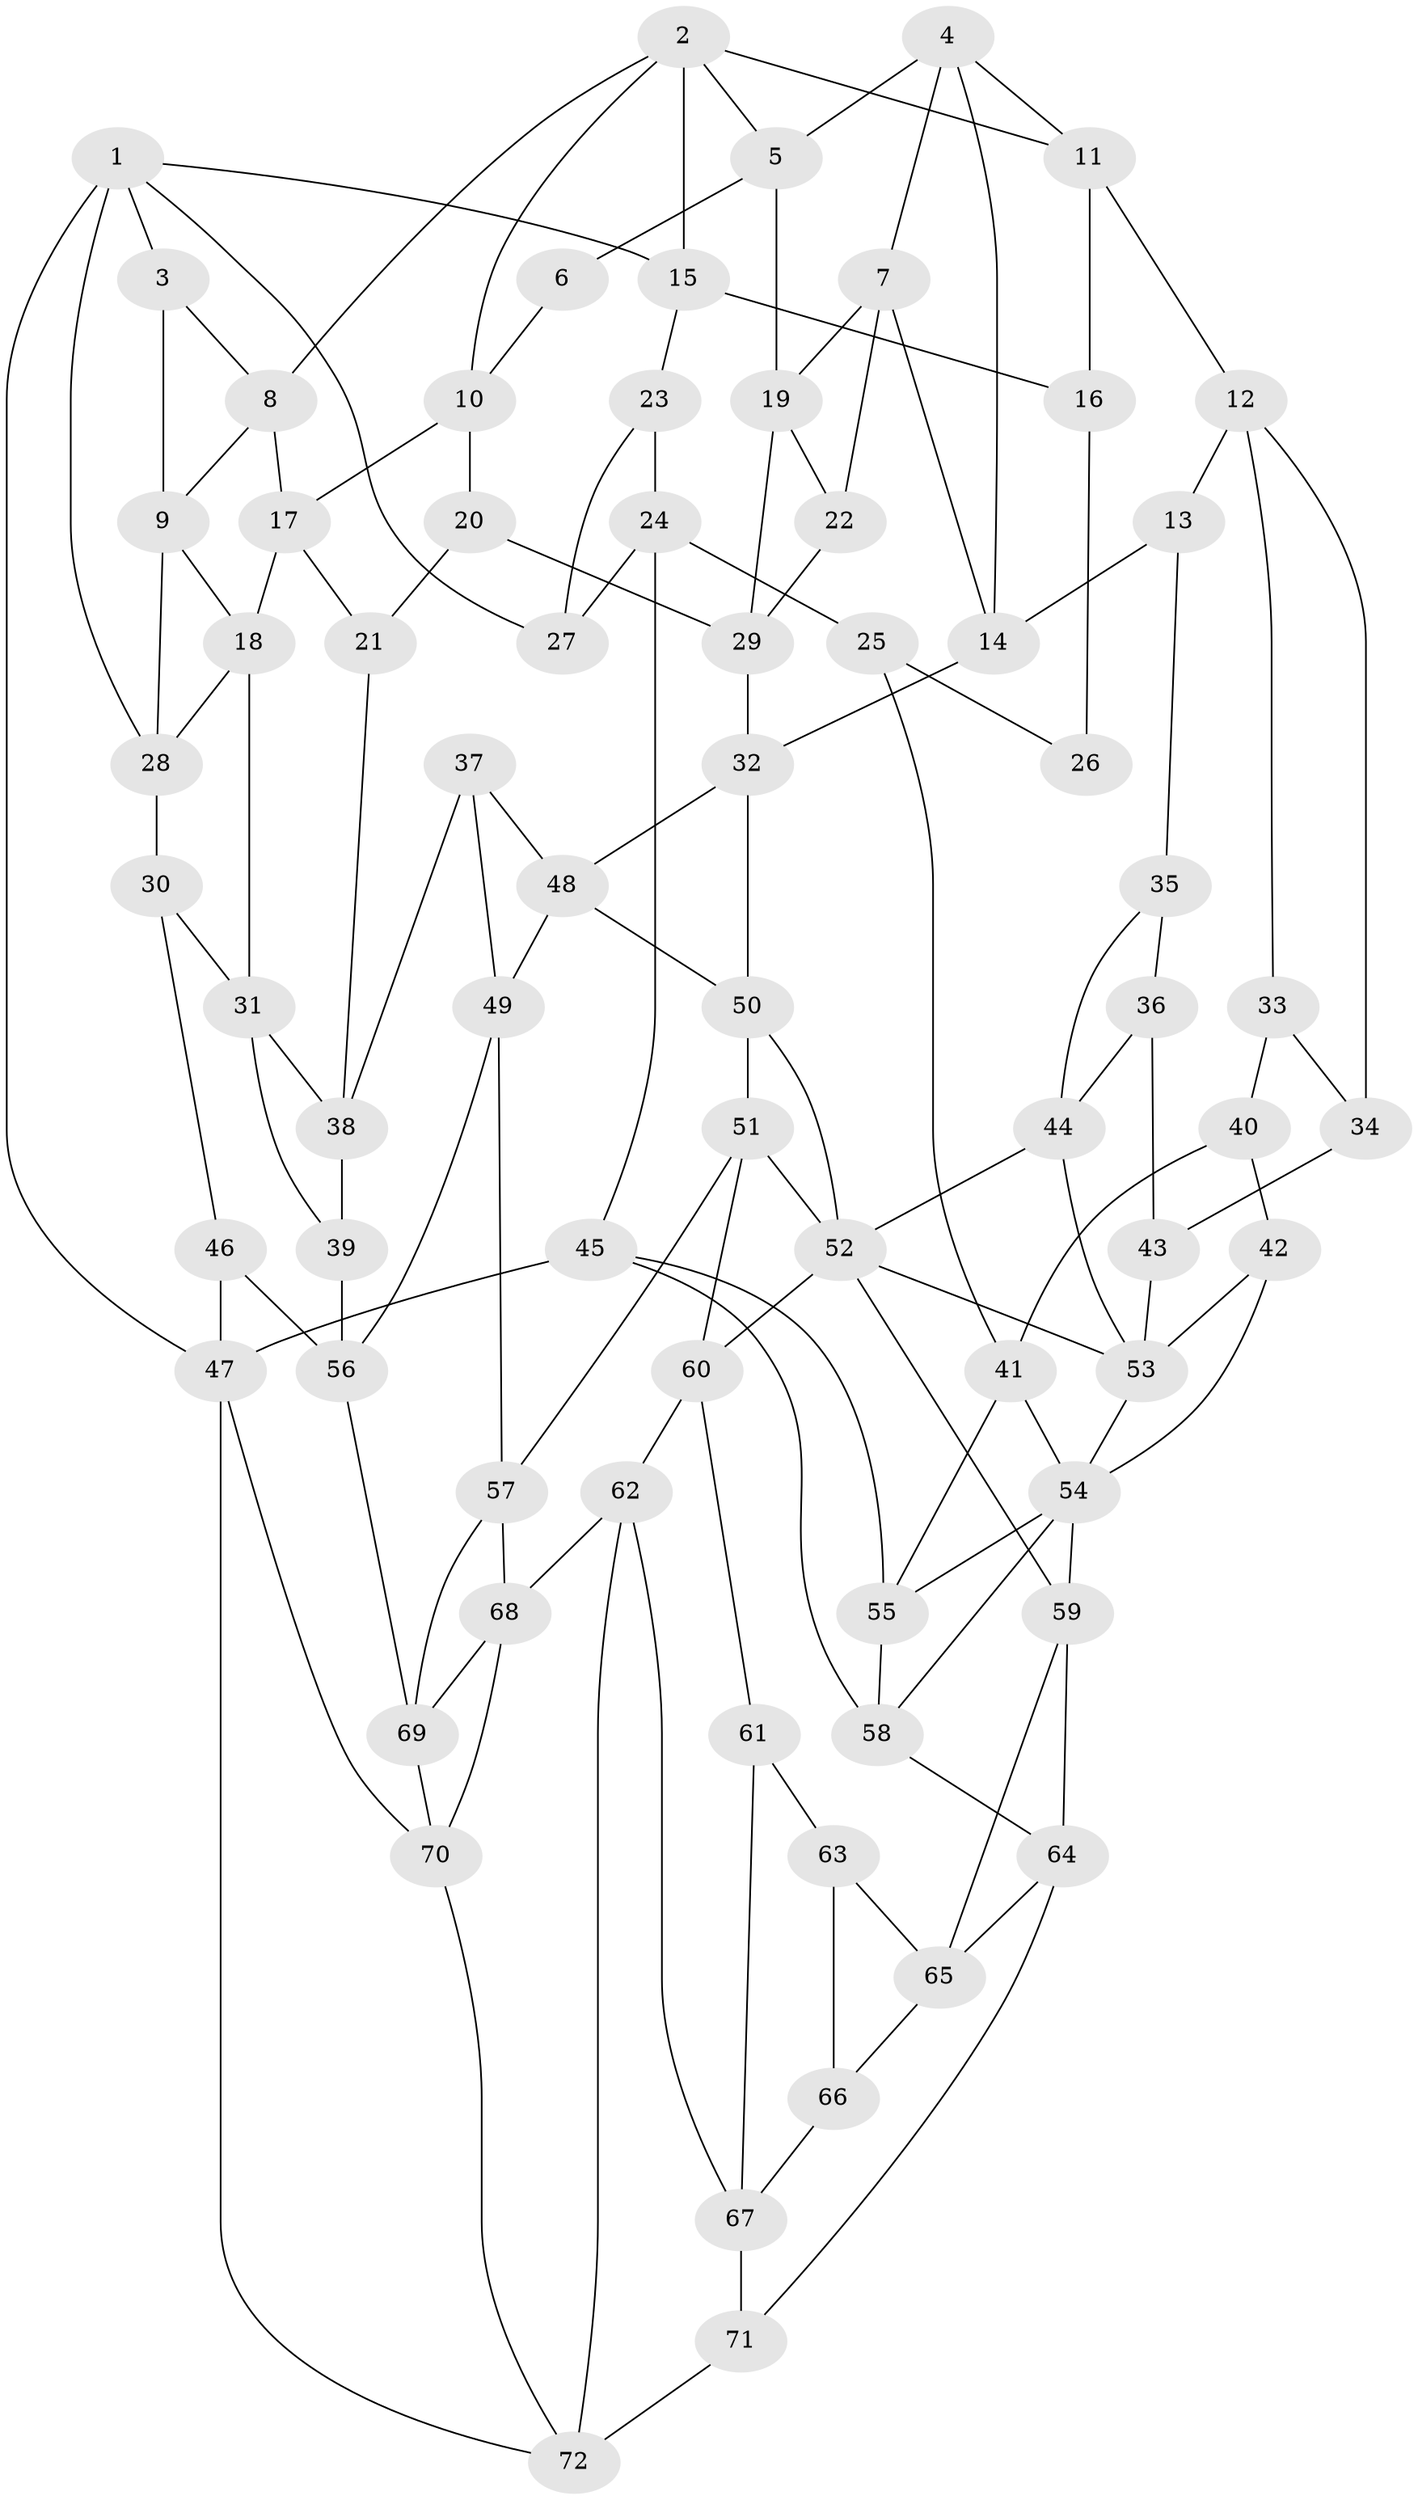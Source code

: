 // original degree distribution, {3: 0.034722222222222224, 4: 0.22916666666666666, 6: 0.2569444444444444, 5: 0.4791666666666667}
// Generated by graph-tools (version 1.1) at 2025/27/03/09/25 03:27:03]
// undirected, 72 vertices, 134 edges
graph export_dot {
graph [start="1"]
  node [color=gray90,style=filled];
  1;
  2;
  3;
  4;
  5;
  6;
  7;
  8;
  9;
  10;
  11;
  12;
  13;
  14;
  15;
  16;
  17;
  18;
  19;
  20;
  21;
  22;
  23;
  24;
  25;
  26;
  27;
  28;
  29;
  30;
  31;
  32;
  33;
  34;
  35;
  36;
  37;
  38;
  39;
  40;
  41;
  42;
  43;
  44;
  45;
  46;
  47;
  48;
  49;
  50;
  51;
  52;
  53;
  54;
  55;
  56;
  57;
  58;
  59;
  60;
  61;
  62;
  63;
  64;
  65;
  66;
  67;
  68;
  69;
  70;
  71;
  72;
  1 -- 3 [weight=1.0];
  1 -- 15 [weight=1.0];
  1 -- 27 [weight=1.0];
  1 -- 28 [weight=1.0];
  1 -- 47 [weight=2.0];
  2 -- 5 [weight=1.0];
  2 -- 8 [weight=1.0];
  2 -- 10 [weight=1.0];
  2 -- 11 [weight=1.0];
  2 -- 15 [weight=1.0];
  3 -- 8 [weight=1.0];
  3 -- 9 [weight=1.0];
  4 -- 5 [weight=1.0];
  4 -- 7 [weight=1.0];
  4 -- 11 [weight=1.0];
  4 -- 14 [weight=1.0];
  5 -- 6 [weight=1.0];
  5 -- 19 [weight=1.0];
  6 -- 10 [weight=1.0];
  7 -- 14 [weight=1.0];
  7 -- 19 [weight=1.0];
  7 -- 22 [weight=1.0];
  8 -- 9 [weight=1.0];
  8 -- 17 [weight=1.0];
  9 -- 18 [weight=1.0];
  9 -- 28 [weight=1.0];
  10 -- 17 [weight=1.0];
  10 -- 20 [weight=1.0];
  11 -- 12 [weight=1.0];
  11 -- 16 [weight=1.0];
  12 -- 13 [weight=1.0];
  12 -- 33 [weight=1.0];
  12 -- 34 [weight=1.0];
  13 -- 14 [weight=1.0];
  13 -- 35 [weight=2.0];
  14 -- 32 [weight=1.0];
  15 -- 16 [weight=1.0];
  15 -- 23 [weight=1.0];
  16 -- 26 [weight=2.0];
  17 -- 18 [weight=1.0];
  17 -- 21 [weight=1.0];
  18 -- 28 [weight=1.0];
  18 -- 31 [weight=1.0];
  19 -- 22 [weight=1.0];
  19 -- 29 [weight=1.0];
  20 -- 21 [weight=1.0];
  20 -- 29 [weight=1.0];
  21 -- 38 [weight=1.0];
  22 -- 29 [weight=1.0];
  23 -- 24 [weight=1.0];
  23 -- 27 [weight=1.0];
  24 -- 25 [weight=1.0];
  24 -- 27 [weight=1.0];
  24 -- 45 [weight=1.0];
  25 -- 26 [weight=1.0];
  25 -- 41 [weight=1.0];
  28 -- 30 [weight=1.0];
  29 -- 32 [weight=1.0];
  30 -- 31 [weight=1.0];
  30 -- 46 [weight=1.0];
  31 -- 38 [weight=1.0];
  31 -- 39 [weight=1.0];
  32 -- 48 [weight=1.0];
  32 -- 50 [weight=1.0];
  33 -- 34 [weight=1.0];
  33 -- 40 [weight=2.0];
  34 -- 43 [weight=1.0];
  35 -- 36 [weight=1.0];
  35 -- 44 [weight=1.0];
  36 -- 43 [weight=1.0];
  36 -- 44 [weight=1.0];
  37 -- 38 [weight=1.0];
  37 -- 48 [weight=1.0];
  37 -- 49 [weight=1.0];
  38 -- 39 [weight=1.0];
  39 -- 56 [weight=2.0];
  40 -- 41 [weight=1.0];
  40 -- 42 [weight=1.0];
  41 -- 54 [weight=1.0];
  41 -- 55 [weight=1.0];
  42 -- 53 [weight=1.0];
  42 -- 54 [weight=1.0];
  43 -- 53 [weight=2.0];
  44 -- 52 [weight=1.0];
  44 -- 53 [weight=1.0];
  45 -- 47 [weight=1.0];
  45 -- 55 [weight=1.0];
  45 -- 58 [weight=1.0];
  46 -- 47 [weight=1.0];
  46 -- 56 [weight=2.0];
  47 -- 70 [weight=1.0];
  47 -- 72 [weight=1.0];
  48 -- 49 [weight=1.0];
  48 -- 50 [weight=1.0];
  49 -- 56 [weight=1.0];
  49 -- 57 [weight=1.0];
  50 -- 51 [weight=1.0];
  50 -- 52 [weight=1.0];
  51 -- 52 [weight=1.0];
  51 -- 57 [weight=1.0];
  51 -- 60 [weight=1.0];
  52 -- 53 [weight=1.0];
  52 -- 59 [weight=1.0];
  52 -- 60 [weight=1.0];
  53 -- 54 [weight=1.0];
  54 -- 55 [weight=1.0];
  54 -- 58 [weight=1.0];
  54 -- 59 [weight=1.0];
  55 -- 58 [weight=1.0];
  56 -- 69 [weight=1.0];
  57 -- 68 [weight=1.0];
  57 -- 69 [weight=1.0];
  58 -- 64 [weight=1.0];
  59 -- 64 [weight=1.0];
  59 -- 65 [weight=1.0];
  60 -- 61 [weight=1.0];
  60 -- 62 [weight=1.0];
  61 -- 63 [weight=2.0];
  61 -- 67 [weight=1.0];
  62 -- 67 [weight=1.0];
  62 -- 68 [weight=1.0];
  62 -- 72 [weight=1.0];
  63 -- 65 [weight=1.0];
  63 -- 66 [weight=1.0];
  64 -- 65 [weight=1.0];
  64 -- 71 [weight=1.0];
  65 -- 66 [weight=1.0];
  66 -- 67 [weight=1.0];
  67 -- 71 [weight=1.0];
  68 -- 69 [weight=1.0];
  68 -- 70 [weight=1.0];
  69 -- 70 [weight=1.0];
  70 -- 72 [weight=1.0];
  71 -- 72 [weight=1.0];
}
